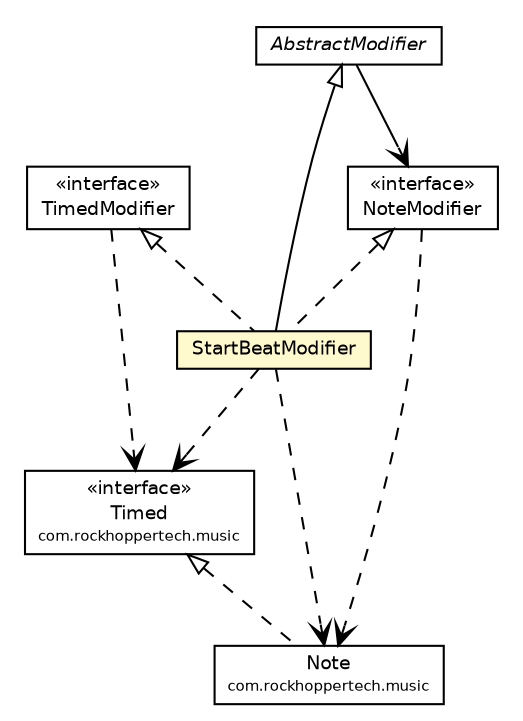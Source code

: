 #!/usr/local/bin/dot
#
# Class diagram 
# Generated by UMLGraph version R5_6-24-gf6e263 (http://www.umlgraph.org/)
#

digraph G {
	edge [fontname="Helvetica",fontsize=10,labelfontname="Helvetica",labelfontsize=10];
	node [fontname="Helvetica",fontsize=10,shape=plaintext];
	nodesep=0.25;
	ranksep=0.5;
	// com.rockhoppertech.music.Timed
	c6562 [label=<<table title="com.rockhoppertech.music.Timed" border="0" cellborder="1" cellspacing="0" cellpadding="2" port="p" href="../Timed.html">
		<tr><td><table border="0" cellspacing="0" cellpadding="1">
<tr><td align="center" balign="center"> &#171;interface&#187; </td></tr>
<tr><td align="center" balign="center"> Timed </td></tr>
<tr><td align="center" balign="center"><font point-size="7.0"> com.rockhoppertech.music </font></td></tr>
		</table></td></tr>
		</table>>, URL="../Timed.html", fontname="Helvetica", fontcolor="black", fontsize=9.0];
	// com.rockhoppertech.music.Note
	c6571 [label=<<table title="com.rockhoppertech.music.Note" border="0" cellborder="1" cellspacing="0" cellpadding="2" port="p" href="../Note.html">
		<tr><td><table border="0" cellspacing="0" cellpadding="1">
<tr><td align="center" balign="center"> Note </td></tr>
<tr><td align="center" balign="center"><font point-size="7.0"> com.rockhoppertech.music </font></td></tr>
		</table></td></tr>
		</table>>, URL="../Note.html", fontname="Helvetica", fontcolor="black", fontsize=9.0];
	// com.rockhoppertech.music.modifiers.TimedModifier
	c6604 [label=<<table title="com.rockhoppertech.music.modifiers.TimedModifier" border="0" cellborder="1" cellspacing="0" cellpadding="2" port="p" href="./TimedModifier.html">
		<tr><td><table border="0" cellspacing="0" cellpadding="1">
<tr><td align="center" balign="center"> &#171;interface&#187; </td></tr>
<tr><td align="center" balign="center"> TimedModifier </td></tr>
		</table></td></tr>
		</table>>, URL="./TimedModifier.html", fontname="Helvetica", fontcolor="black", fontsize=9.0];
	// com.rockhoppertech.music.modifiers.StartBeatModifier
	c6605 [label=<<table title="com.rockhoppertech.music.modifiers.StartBeatModifier" border="0" cellborder="1" cellspacing="0" cellpadding="2" port="p" bgcolor="lemonChiffon" href="./StartBeatModifier.html">
		<tr><td><table border="0" cellspacing="0" cellpadding="1">
<tr><td align="center" balign="center"> StartBeatModifier </td></tr>
		</table></td></tr>
		</table>>, URL="./StartBeatModifier.html", fontname="Helvetica", fontcolor="black", fontsize=9.0];
	// com.rockhoppertech.music.modifiers.NoteModifier
	c6607 [label=<<table title="com.rockhoppertech.music.modifiers.NoteModifier" border="0" cellborder="1" cellspacing="0" cellpadding="2" port="p" href="./NoteModifier.html">
		<tr><td><table border="0" cellspacing="0" cellpadding="1">
<tr><td align="center" balign="center"> &#171;interface&#187; </td></tr>
<tr><td align="center" balign="center"> NoteModifier </td></tr>
		</table></td></tr>
		</table>>, URL="./NoteModifier.html", fontname="Helvetica", fontcolor="black", fontsize=9.0];
	// com.rockhoppertech.music.modifiers.AbstractModifier
	c6616 [label=<<table title="com.rockhoppertech.music.modifiers.AbstractModifier" border="0" cellborder="1" cellspacing="0" cellpadding="2" port="p" href="./AbstractModifier.html">
		<tr><td><table border="0" cellspacing="0" cellpadding="1">
<tr><td align="center" balign="center"><font face="Helvetica-Oblique"> AbstractModifier </font></td></tr>
		</table></td></tr>
		</table>>, URL="./AbstractModifier.html", fontname="Helvetica", fontcolor="black", fontsize=9.0];
	//com.rockhoppertech.music.Note implements com.rockhoppertech.music.Timed
	c6562:p -> c6571:p [dir=back,arrowtail=empty,style=dashed];
	//com.rockhoppertech.music.modifiers.StartBeatModifier extends com.rockhoppertech.music.modifiers.AbstractModifier
	c6616:p -> c6605:p [dir=back,arrowtail=empty];
	//com.rockhoppertech.music.modifiers.StartBeatModifier implements com.rockhoppertech.music.modifiers.TimedModifier
	c6604:p -> c6605:p [dir=back,arrowtail=empty,style=dashed];
	//com.rockhoppertech.music.modifiers.StartBeatModifier implements com.rockhoppertech.music.modifiers.NoteModifier
	c6607:p -> c6605:p [dir=back,arrowtail=empty,style=dashed];
	// com.rockhoppertech.music.modifiers.AbstractModifier NAVASSOC com.rockhoppertech.music.modifiers.NoteModifier
	c6616:p -> c6607:p [taillabel="", label="", headlabel="", fontname="Helvetica", fontcolor="black", fontsize=10.0, color="black", arrowhead=open];
	// com.rockhoppertech.music.modifiers.TimedModifier DEPEND com.rockhoppertech.music.Timed
	c6604:p -> c6562:p [taillabel="", label="", headlabel="", fontname="Helvetica", fontcolor="black", fontsize=10.0, color="black", arrowhead=open, style=dashed];
	// com.rockhoppertech.music.modifiers.StartBeatModifier DEPEND com.rockhoppertech.music.Timed
	c6605:p -> c6562:p [taillabel="", label="", headlabel="", fontname="Helvetica", fontcolor="black", fontsize=10.0, color="black", arrowhead=open, style=dashed];
	// com.rockhoppertech.music.modifiers.StartBeatModifier DEPEND com.rockhoppertech.music.Note
	c6605:p -> c6571:p [taillabel="", label="", headlabel="", fontname="Helvetica", fontcolor="black", fontsize=10.0, color="black", arrowhead=open, style=dashed];
	// com.rockhoppertech.music.modifiers.NoteModifier DEPEND com.rockhoppertech.music.Note
	c6607:p -> c6571:p [taillabel="", label="", headlabel="", fontname="Helvetica", fontcolor="black", fontsize=10.0, color="black", arrowhead=open, style=dashed];
}

